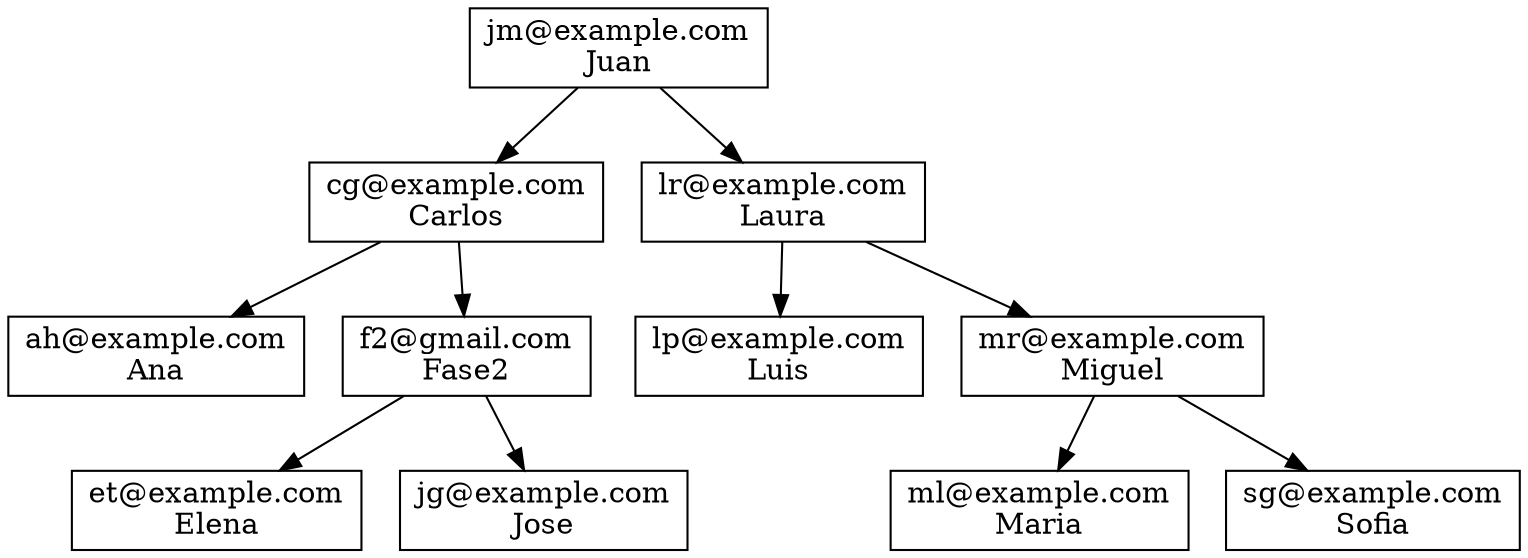 digraph AVLTree {
node [shape=box];
"jm@example.com\nJuan" [label="jm@example.com\nJuan"];
"jm@example.com\nJuan" -> "cg@example.com\nCarlos";
"cg@example.com\nCarlos" [label="cg@example.com\nCarlos"];
"cg@example.com\nCarlos" -> "ah@example.com\nAna";
"ah@example.com\nAna" [label="ah@example.com\nAna"];
"cg@example.com\nCarlos" -> "f2@gmail.com\nFase2";
"f2@gmail.com\nFase2" [label="f2@gmail.com\nFase2"];
"f2@gmail.com\nFase2" -> "et@example.com\nElena";
"et@example.com\nElena" [label="et@example.com\nElena"];
"f2@gmail.com\nFase2" -> "jg@example.com\nJose";
"jg@example.com\nJose" [label="jg@example.com\nJose"];
"jm@example.com\nJuan" -> "lr@example.com\nLaura";
"lr@example.com\nLaura" [label="lr@example.com\nLaura"];
"lr@example.com\nLaura" -> "lp@example.com\nLuis";
"lp@example.com\nLuis" [label="lp@example.com\nLuis"];
"lr@example.com\nLaura" -> "mr@example.com\nMiguel";
"mr@example.com\nMiguel" [label="mr@example.com\nMiguel"];
"mr@example.com\nMiguel" -> "ml@example.com\nMaria";
"ml@example.com\nMaria" [label="ml@example.com\nMaria"];
"mr@example.com\nMiguel" -> "sg@example.com\nSofia";
"sg@example.com\nSofia" [label="sg@example.com\nSofia"];
}
